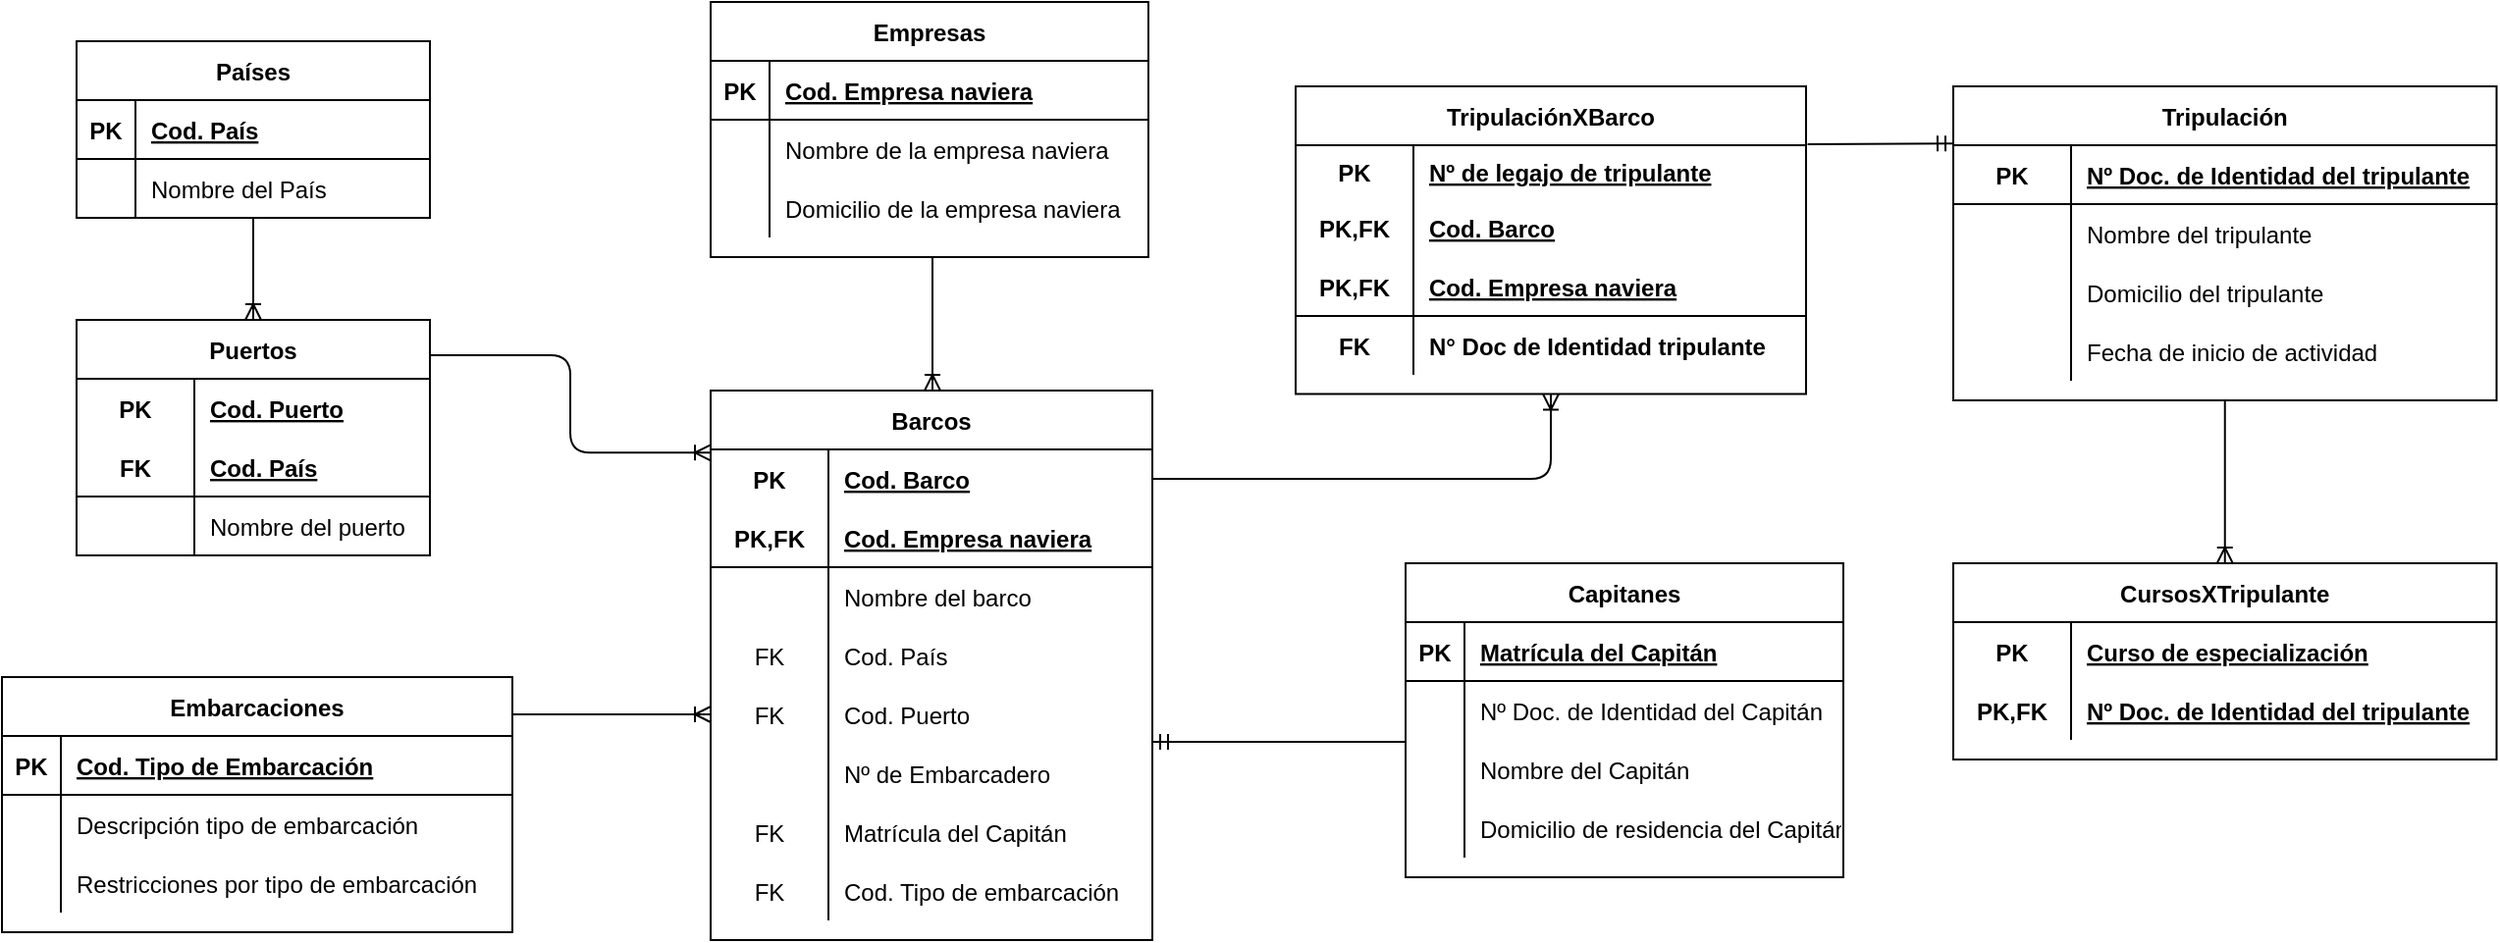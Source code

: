 <mxfile version="14.6.1" type="device"><diagram id="R2lEEEUBdFMjLlhIrx00" name="Page-1"><mxGraphModel dx="1822" dy="1194" grid="0" gridSize="9" guides="1" tooltips="1" connect="1" arrows="1" fold="1" page="0" pageScale="1" pageWidth="850" pageHeight="1100" background="none" math="0" shadow="0" extFonts="Permanent Marker^https://fonts.googleapis.com/css?family=Permanent+Marker"><root><mxCell id="0"/><mxCell id="1" parent="0"/><mxCell id="PJ-6n8jXcff-FLxiBfN3-61" value="Países" style="shape=table;startSize=30;container=1;collapsible=1;childLayout=tableLayout;fixedRows=1;rowLines=0;fontStyle=1;align=center;resizeLast=1;" parent="1" vertex="1"><mxGeometry x="-263" y="-60" width="180" height="90" as="geometry"/></mxCell><mxCell id="PJ-6n8jXcff-FLxiBfN3-62" value="" style="shape=partialRectangle;collapsible=0;dropTarget=0;pointerEvents=0;fillColor=none;top=0;left=0;bottom=1;right=0;points=[[0,0.5],[1,0.5]];portConstraint=eastwest;" parent="PJ-6n8jXcff-FLxiBfN3-61" vertex="1"><mxGeometry y="30" width="180" height="30" as="geometry"/></mxCell><mxCell id="PJ-6n8jXcff-FLxiBfN3-63" value="PK" style="shape=partialRectangle;connectable=0;fillColor=none;top=0;left=0;bottom=0;right=0;fontStyle=1;overflow=hidden;" parent="PJ-6n8jXcff-FLxiBfN3-62" vertex="1"><mxGeometry width="30" height="30" as="geometry"/></mxCell><mxCell id="PJ-6n8jXcff-FLxiBfN3-64" value="Cod. País" style="shape=partialRectangle;connectable=0;fillColor=none;top=0;left=0;bottom=0;right=0;align=left;spacingLeft=6;fontStyle=5;overflow=hidden;" parent="PJ-6n8jXcff-FLxiBfN3-62" vertex="1"><mxGeometry x="30" width="150" height="30" as="geometry"/></mxCell><mxCell id="PJ-6n8jXcff-FLxiBfN3-65" value="" style="shape=partialRectangle;collapsible=0;dropTarget=0;pointerEvents=0;fillColor=none;top=0;left=0;bottom=0;right=0;points=[[0,0.5],[1,0.5]];portConstraint=eastwest;" parent="PJ-6n8jXcff-FLxiBfN3-61" vertex="1"><mxGeometry y="60" width="180" height="30" as="geometry"/></mxCell><mxCell id="PJ-6n8jXcff-FLxiBfN3-66" value="" style="shape=partialRectangle;connectable=0;fillColor=none;top=0;left=0;bottom=0;right=0;editable=1;overflow=hidden;" parent="PJ-6n8jXcff-FLxiBfN3-65" vertex="1"><mxGeometry width="30" height="30" as="geometry"/></mxCell><mxCell id="PJ-6n8jXcff-FLxiBfN3-67" value="Nombre del País" style="shape=partialRectangle;connectable=0;fillColor=none;top=0;left=0;bottom=0;right=0;align=left;spacingLeft=6;overflow=hidden;" parent="PJ-6n8jXcff-FLxiBfN3-65" vertex="1"><mxGeometry x="30" width="150" height="30" as="geometry"/></mxCell><mxCell id="PJ-6n8jXcff-FLxiBfN3-115" value="Puertos" style="shape=table;startSize=30;container=1;collapsible=1;childLayout=tableLayout;fixedRows=1;rowLines=0;fontStyle=1;align=center;resizeLast=1;" parent="1" vertex="1"><mxGeometry x="-263" y="82" width="180" height="120" as="geometry"/></mxCell><mxCell id="PJ-6n8jXcff-FLxiBfN3-116" value="" style="shape=partialRectangle;collapsible=0;dropTarget=0;pointerEvents=0;fillColor=none;top=0;left=0;bottom=0;right=0;points=[[0,0.5],[1,0.5]];portConstraint=eastwest;" parent="PJ-6n8jXcff-FLxiBfN3-115" vertex="1"><mxGeometry y="30" width="180" height="30" as="geometry"/></mxCell><mxCell id="PJ-6n8jXcff-FLxiBfN3-117" value="PK" style="shape=partialRectangle;connectable=0;fillColor=none;top=0;left=0;bottom=0;right=0;fontStyle=1;overflow=hidden;" parent="PJ-6n8jXcff-FLxiBfN3-116" vertex="1"><mxGeometry width="60" height="30" as="geometry"/></mxCell><mxCell id="PJ-6n8jXcff-FLxiBfN3-118" value="Cod. Puerto" style="shape=partialRectangle;connectable=0;fillColor=none;top=0;left=0;bottom=0;right=0;align=left;spacingLeft=6;fontStyle=5;overflow=hidden;" parent="PJ-6n8jXcff-FLxiBfN3-116" vertex="1"><mxGeometry x="60" width="120" height="30" as="geometry"/></mxCell><mxCell id="PJ-6n8jXcff-FLxiBfN3-119" value="" style="shape=partialRectangle;collapsible=0;dropTarget=0;pointerEvents=0;fillColor=none;top=0;left=0;bottom=1;right=0;points=[[0,0.5],[1,0.5]];portConstraint=eastwest;" parent="PJ-6n8jXcff-FLxiBfN3-115" vertex="1"><mxGeometry y="60" width="180" height="30" as="geometry"/></mxCell><mxCell id="PJ-6n8jXcff-FLxiBfN3-120" value="FK" style="shape=partialRectangle;connectable=0;fillColor=none;top=0;left=0;bottom=0;right=0;fontStyle=1;overflow=hidden;" parent="PJ-6n8jXcff-FLxiBfN3-119" vertex="1"><mxGeometry width="60" height="30" as="geometry"/></mxCell><mxCell id="PJ-6n8jXcff-FLxiBfN3-121" value="Cod. País" style="shape=partialRectangle;connectable=0;fillColor=none;top=0;left=0;bottom=0;right=0;align=left;spacingLeft=6;fontStyle=5;overflow=hidden;" parent="PJ-6n8jXcff-FLxiBfN3-119" vertex="1"><mxGeometry x="60" width="120" height="30" as="geometry"/></mxCell><mxCell id="PJ-6n8jXcff-FLxiBfN3-122" value="" style="shape=partialRectangle;collapsible=0;dropTarget=0;pointerEvents=0;fillColor=none;top=0;left=0;bottom=0;right=0;points=[[0,0.5],[1,0.5]];portConstraint=eastwest;" parent="PJ-6n8jXcff-FLxiBfN3-115" vertex="1"><mxGeometry y="90" width="180" height="30" as="geometry"/></mxCell><mxCell id="PJ-6n8jXcff-FLxiBfN3-123" value="" style="shape=partialRectangle;connectable=0;fillColor=none;top=0;left=0;bottom=0;right=0;editable=1;overflow=hidden;" parent="PJ-6n8jXcff-FLxiBfN3-122" vertex="1"><mxGeometry width="60" height="30" as="geometry"/></mxCell><mxCell id="PJ-6n8jXcff-FLxiBfN3-124" value="Nombre del puerto" style="shape=partialRectangle;connectable=0;fillColor=none;top=0;left=0;bottom=0;right=0;align=left;spacingLeft=6;overflow=hidden;" parent="PJ-6n8jXcff-FLxiBfN3-122" vertex="1"><mxGeometry x="60" width="120" height="30" as="geometry"/></mxCell><mxCell id="PJ-6n8jXcff-FLxiBfN3-129" value="Embarcaciones" style="shape=table;startSize=30;container=1;collapsible=1;childLayout=tableLayout;fixedRows=1;rowLines=0;fontStyle=1;align=center;resizeLast=1;" parent="1" vertex="1"><mxGeometry x="-301" y="264" width="260" height="130" as="geometry"/></mxCell><mxCell id="PJ-6n8jXcff-FLxiBfN3-130" value="" style="shape=partialRectangle;collapsible=0;dropTarget=0;pointerEvents=0;fillColor=none;top=0;left=0;bottom=1;right=0;points=[[0,0.5],[1,0.5]];portConstraint=eastwest;" parent="PJ-6n8jXcff-FLxiBfN3-129" vertex="1"><mxGeometry y="30" width="260" height="30" as="geometry"/></mxCell><mxCell id="PJ-6n8jXcff-FLxiBfN3-131" value="PK" style="shape=partialRectangle;connectable=0;fillColor=none;top=0;left=0;bottom=0;right=0;fontStyle=1;overflow=hidden;" parent="PJ-6n8jXcff-FLxiBfN3-130" vertex="1"><mxGeometry width="30" height="30" as="geometry"/></mxCell><mxCell id="PJ-6n8jXcff-FLxiBfN3-132" value="Cod. Tipo de Embarcación" style="shape=partialRectangle;connectable=0;fillColor=none;top=0;left=0;bottom=0;right=0;align=left;spacingLeft=6;fontStyle=5;overflow=hidden;" parent="PJ-6n8jXcff-FLxiBfN3-130" vertex="1"><mxGeometry x="30" width="230" height="30" as="geometry"/></mxCell><mxCell id="PJ-6n8jXcff-FLxiBfN3-133" value="" style="shape=partialRectangle;collapsible=0;dropTarget=0;pointerEvents=0;fillColor=none;top=0;left=0;bottom=0;right=0;points=[[0,0.5],[1,0.5]];portConstraint=eastwest;" parent="PJ-6n8jXcff-FLxiBfN3-129" vertex="1"><mxGeometry y="60" width="260" height="30" as="geometry"/></mxCell><mxCell id="PJ-6n8jXcff-FLxiBfN3-134" value="" style="shape=partialRectangle;connectable=0;fillColor=none;top=0;left=0;bottom=0;right=0;editable=1;overflow=hidden;" parent="PJ-6n8jXcff-FLxiBfN3-133" vertex="1"><mxGeometry width="30" height="30" as="geometry"/></mxCell><mxCell id="PJ-6n8jXcff-FLxiBfN3-135" value="Descripción tipo de embarcación" style="shape=partialRectangle;connectable=0;fillColor=none;top=0;left=0;bottom=0;right=0;align=left;spacingLeft=6;overflow=hidden;" parent="PJ-6n8jXcff-FLxiBfN3-133" vertex="1"><mxGeometry x="30" width="230" height="30" as="geometry"/></mxCell><mxCell id="PJ-6n8jXcff-FLxiBfN3-136" value="" style="shape=partialRectangle;collapsible=0;dropTarget=0;pointerEvents=0;fillColor=none;top=0;left=0;bottom=0;right=0;points=[[0,0.5],[1,0.5]];portConstraint=eastwest;" parent="PJ-6n8jXcff-FLxiBfN3-129" vertex="1"><mxGeometry y="90" width="260" height="30" as="geometry"/></mxCell><mxCell id="PJ-6n8jXcff-FLxiBfN3-137" value="" style="shape=partialRectangle;connectable=0;fillColor=none;top=0;left=0;bottom=0;right=0;editable=1;overflow=hidden;" parent="PJ-6n8jXcff-FLxiBfN3-136" vertex="1"><mxGeometry width="30" height="30" as="geometry"/></mxCell><mxCell id="PJ-6n8jXcff-FLxiBfN3-138" value="Restricciones por tipo de embarcación" style="shape=partialRectangle;connectable=0;fillColor=none;top=0;left=0;bottom=0;right=0;align=left;spacingLeft=6;overflow=hidden;" parent="PJ-6n8jXcff-FLxiBfN3-136" vertex="1"><mxGeometry x="30" width="230" height="30" as="geometry"/></mxCell><mxCell id="PJ-6n8jXcff-FLxiBfN3-143" value="Barcos" style="shape=table;startSize=30;container=1;collapsible=1;childLayout=tableLayout;fixedRows=1;rowLines=0;fontStyle=1;align=center;resizeLast=1;" parent="1" vertex="1"><mxGeometry x="60" y="118" width="225" height="280" as="geometry"/></mxCell><mxCell id="PJ-6n8jXcff-FLxiBfN3-144" value="" style="shape=partialRectangle;collapsible=0;dropTarget=0;pointerEvents=0;fillColor=none;top=0;left=0;bottom=0;right=0;points=[[0,0.5],[1,0.5]];portConstraint=eastwest;" parent="PJ-6n8jXcff-FLxiBfN3-143" vertex="1"><mxGeometry y="30" width="225" height="30" as="geometry"/></mxCell><mxCell id="PJ-6n8jXcff-FLxiBfN3-145" value="PK" style="shape=partialRectangle;connectable=0;fillColor=none;top=0;left=0;bottom=0;right=0;fontStyle=1;overflow=hidden;" parent="PJ-6n8jXcff-FLxiBfN3-144" vertex="1"><mxGeometry width="60" height="30" as="geometry"/></mxCell><mxCell id="PJ-6n8jXcff-FLxiBfN3-146" value="Cod. Barco" style="shape=partialRectangle;connectable=0;fillColor=none;top=0;left=0;bottom=0;right=0;align=left;spacingLeft=6;fontStyle=5;overflow=hidden;" parent="PJ-6n8jXcff-FLxiBfN3-144" vertex="1"><mxGeometry x="60" width="165" height="30" as="geometry"/></mxCell><mxCell id="PJ-6n8jXcff-FLxiBfN3-147" value="" style="shape=partialRectangle;collapsible=0;dropTarget=0;pointerEvents=0;fillColor=none;top=0;left=0;bottom=1;right=0;points=[[0,0.5],[1,0.5]];portConstraint=eastwest;" parent="PJ-6n8jXcff-FLxiBfN3-143" vertex="1"><mxGeometry y="60" width="225" height="30" as="geometry"/></mxCell><mxCell id="PJ-6n8jXcff-FLxiBfN3-148" value="PK,FK" style="shape=partialRectangle;connectable=0;fillColor=none;top=0;left=0;bottom=0;right=0;fontStyle=1;overflow=hidden;" parent="PJ-6n8jXcff-FLxiBfN3-147" vertex="1"><mxGeometry width="60" height="30" as="geometry"/></mxCell><mxCell id="PJ-6n8jXcff-FLxiBfN3-149" value="Cod. Empresa naviera" style="shape=partialRectangle;connectable=0;fillColor=none;top=0;left=0;bottom=0;right=0;align=left;spacingLeft=6;fontStyle=5;overflow=hidden;" parent="PJ-6n8jXcff-FLxiBfN3-147" vertex="1"><mxGeometry x="60" width="165" height="30" as="geometry"/></mxCell><mxCell id="PJ-6n8jXcff-FLxiBfN3-150" value="" style="shape=partialRectangle;collapsible=0;dropTarget=0;pointerEvents=0;fillColor=none;top=0;left=0;bottom=0;right=0;points=[[0,0.5],[1,0.5]];portConstraint=eastwest;" parent="PJ-6n8jXcff-FLxiBfN3-143" vertex="1"><mxGeometry y="90" width="225" height="30" as="geometry"/></mxCell><mxCell id="PJ-6n8jXcff-FLxiBfN3-151" value="" style="shape=partialRectangle;connectable=0;fillColor=none;top=0;left=0;bottom=0;right=0;editable=1;overflow=hidden;" parent="PJ-6n8jXcff-FLxiBfN3-150" vertex="1"><mxGeometry width="60" height="30" as="geometry"/></mxCell><mxCell id="PJ-6n8jXcff-FLxiBfN3-152" value="Nombre del barco" style="shape=partialRectangle;connectable=0;fillColor=none;top=0;left=0;bottom=0;right=0;align=left;spacingLeft=6;overflow=hidden;" parent="PJ-6n8jXcff-FLxiBfN3-150" vertex="1"><mxGeometry x="60" width="165" height="30" as="geometry"/></mxCell><mxCell id="PJ-6n8jXcff-FLxiBfN3-153" value="" style="shape=partialRectangle;collapsible=0;dropTarget=0;pointerEvents=0;fillColor=none;top=0;left=0;bottom=0;right=0;points=[[0,0.5],[1,0.5]];portConstraint=eastwest;" parent="PJ-6n8jXcff-FLxiBfN3-143" vertex="1"><mxGeometry y="120" width="225" height="30" as="geometry"/></mxCell><mxCell id="PJ-6n8jXcff-FLxiBfN3-154" value="FK" style="shape=partialRectangle;connectable=0;fillColor=none;top=0;left=0;bottom=0;right=0;editable=1;overflow=hidden;" parent="PJ-6n8jXcff-FLxiBfN3-153" vertex="1"><mxGeometry width="60" height="30" as="geometry"/></mxCell><mxCell id="PJ-6n8jXcff-FLxiBfN3-155" value="Cod. País" style="shape=partialRectangle;connectable=0;fillColor=none;top=0;left=0;bottom=0;right=0;align=left;spacingLeft=6;overflow=hidden;" parent="PJ-6n8jXcff-FLxiBfN3-153" vertex="1"><mxGeometry x="60" width="165" height="30" as="geometry"/></mxCell><mxCell id="PJ-6n8jXcff-FLxiBfN3-171" style="shape=partialRectangle;collapsible=0;dropTarget=0;pointerEvents=0;fillColor=none;top=0;left=0;bottom=0;right=0;points=[[0,0.5],[1,0.5]];portConstraint=eastwest;" parent="PJ-6n8jXcff-FLxiBfN3-143" vertex="1"><mxGeometry y="150" width="225" height="30" as="geometry"/></mxCell><mxCell id="PJ-6n8jXcff-FLxiBfN3-172" value="FK" style="shape=partialRectangle;connectable=0;fillColor=none;top=0;left=0;bottom=0;right=0;editable=1;overflow=hidden;" parent="PJ-6n8jXcff-FLxiBfN3-171" vertex="1"><mxGeometry width="60" height="30" as="geometry"/></mxCell><mxCell id="PJ-6n8jXcff-FLxiBfN3-173" value="Cod. Puerto" style="shape=partialRectangle;connectable=0;fillColor=none;top=0;left=0;bottom=0;right=0;align=left;spacingLeft=6;overflow=hidden;" parent="PJ-6n8jXcff-FLxiBfN3-171" vertex="1"><mxGeometry x="60" width="165" height="30" as="geometry"/></mxCell><mxCell id="PJ-6n8jXcff-FLxiBfN3-168" style="shape=partialRectangle;collapsible=0;dropTarget=0;pointerEvents=0;fillColor=none;top=0;left=0;bottom=0;right=0;points=[[0,0.5],[1,0.5]];portConstraint=eastwest;" parent="PJ-6n8jXcff-FLxiBfN3-143" vertex="1"><mxGeometry y="180" width="225" height="30" as="geometry"/></mxCell><mxCell id="PJ-6n8jXcff-FLxiBfN3-169" style="shape=partialRectangle;connectable=0;fillColor=none;top=0;left=0;bottom=0;right=0;editable=1;overflow=hidden;" parent="PJ-6n8jXcff-FLxiBfN3-168" vertex="1"><mxGeometry width="60" height="30" as="geometry"/></mxCell><mxCell id="PJ-6n8jXcff-FLxiBfN3-170" value="Nº de Embarcadero" style="shape=partialRectangle;connectable=0;fillColor=none;top=0;left=0;bottom=0;right=0;align=left;spacingLeft=6;overflow=hidden;" parent="PJ-6n8jXcff-FLxiBfN3-168" vertex="1"><mxGeometry x="60" width="165" height="30" as="geometry"/></mxCell><mxCell id="PJ-6n8jXcff-FLxiBfN3-165" style="shape=partialRectangle;collapsible=0;dropTarget=0;pointerEvents=0;fillColor=none;top=0;left=0;bottom=0;right=0;points=[[0,0.5],[1,0.5]];portConstraint=eastwest;" parent="PJ-6n8jXcff-FLxiBfN3-143" vertex="1"><mxGeometry y="210" width="225" height="30" as="geometry"/></mxCell><mxCell id="PJ-6n8jXcff-FLxiBfN3-166" value="FK" style="shape=partialRectangle;connectable=0;fillColor=none;top=0;left=0;bottom=0;right=0;editable=1;overflow=hidden;" parent="PJ-6n8jXcff-FLxiBfN3-165" vertex="1"><mxGeometry width="60" height="30" as="geometry"/></mxCell><mxCell id="PJ-6n8jXcff-FLxiBfN3-167" value="Matrícula del Capitán" style="shape=partialRectangle;connectable=0;fillColor=none;top=0;left=0;bottom=0;right=0;align=left;spacingLeft=6;overflow=hidden;" parent="PJ-6n8jXcff-FLxiBfN3-165" vertex="1"><mxGeometry x="60" width="165" height="30" as="geometry"/></mxCell><mxCell id="PJ-6n8jXcff-FLxiBfN3-162" style="shape=partialRectangle;collapsible=0;dropTarget=0;pointerEvents=0;fillColor=none;top=0;left=0;bottom=0;right=0;points=[[0,0.5],[1,0.5]];portConstraint=eastwest;" parent="PJ-6n8jXcff-FLxiBfN3-143" vertex="1"><mxGeometry y="240" width="225" height="30" as="geometry"/></mxCell><mxCell id="PJ-6n8jXcff-FLxiBfN3-163" value="FK" style="shape=partialRectangle;connectable=0;fillColor=none;top=0;left=0;bottom=0;right=0;editable=1;overflow=hidden;" parent="PJ-6n8jXcff-FLxiBfN3-162" vertex="1"><mxGeometry width="60" height="30" as="geometry"/></mxCell><mxCell id="PJ-6n8jXcff-FLxiBfN3-164" value="Cod. Tipo de embarcación" style="shape=partialRectangle;connectable=0;fillColor=none;top=0;left=0;bottom=0;right=0;align=left;spacingLeft=6;overflow=hidden;" parent="PJ-6n8jXcff-FLxiBfN3-162" vertex="1"><mxGeometry x="60" width="165" height="30" as="geometry"/></mxCell><mxCell id="PJ-6n8jXcff-FLxiBfN3-175" value="Empresas" style="shape=table;startSize=30;container=1;collapsible=1;childLayout=tableLayout;fixedRows=1;rowLines=0;fontStyle=1;align=center;resizeLast=1;" parent="1" vertex="1"><mxGeometry x="60" y="-80" width="223" height="130" as="geometry"/></mxCell><mxCell id="PJ-6n8jXcff-FLxiBfN3-176" value="" style="shape=partialRectangle;collapsible=0;dropTarget=0;pointerEvents=0;fillColor=none;top=0;left=0;bottom=1;right=0;points=[[0,0.5],[1,0.5]];portConstraint=eastwest;" parent="PJ-6n8jXcff-FLxiBfN3-175" vertex="1"><mxGeometry y="30" width="223" height="30" as="geometry"/></mxCell><mxCell id="PJ-6n8jXcff-FLxiBfN3-177" value="PK" style="shape=partialRectangle;connectable=0;fillColor=none;top=0;left=0;bottom=0;right=0;fontStyle=1;overflow=hidden;" parent="PJ-6n8jXcff-FLxiBfN3-176" vertex="1"><mxGeometry width="30" height="30" as="geometry"/></mxCell><mxCell id="PJ-6n8jXcff-FLxiBfN3-178" value="Cod. Empresa naviera" style="shape=partialRectangle;connectable=0;fillColor=none;top=0;left=0;bottom=0;right=0;align=left;spacingLeft=6;fontStyle=5;overflow=hidden;" parent="PJ-6n8jXcff-FLxiBfN3-176" vertex="1"><mxGeometry x="30" width="193" height="30" as="geometry"/></mxCell><mxCell id="PJ-6n8jXcff-FLxiBfN3-179" value="" style="shape=partialRectangle;collapsible=0;dropTarget=0;pointerEvents=0;fillColor=none;top=0;left=0;bottom=0;right=0;points=[[0,0.5],[1,0.5]];portConstraint=eastwest;" parent="PJ-6n8jXcff-FLxiBfN3-175" vertex="1"><mxGeometry y="60" width="223" height="30" as="geometry"/></mxCell><mxCell id="PJ-6n8jXcff-FLxiBfN3-180" value="" style="shape=partialRectangle;connectable=0;fillColor=none;top=0;left=0;bottom=0;right=0;editable=1;overflow=hidden;" parent="PJ-6n8jXcff-FLxiBfN3-179" vertex="1"><mxGeometry width="30" height="30" as="geometry"/></mxCell><mxCell id="PJ-6n8jXcff-FLxiBfN3-181" value="Nombre de la empresa naviera" style="shape=partialRectangle;connectable=0;fillColor=none;top=0;left=0;bottom=0;right=0;align=left;spacingLeft=6;overflow=hidden;" parent="PJ-6n8jXcff-FLxiBfN3-179" vertex="1"><mxGeometry x="30" width="193" height="30" as="geometry"/></mxCell><mxCell id="PJ-6n8jXcff-FLxiBfN3-182" value="" style="shape=partialRectangle;collapsible=0;dropTarget=0;pointerEvents=0;fillColor=none;top=0;left=0;bottom=0;right=0;points=[[0,0.5],[1,0.5]];portConstraint=eastwest;" parent="PJ-6n8jXcff-FLxiBfN3-175" vertex="1"><mxGeometry y="90" width="223" height="30" as="geometry"/></mxCell><mxCell id="PJ-6n8jXcff-FLxiBfN3-183" value="" style="shape=partialRectangle;connectable=0;fillColor=none;top=0;left=0;bottom=0;right=0;editable=1;overflow=hidden;" parent="PJ-6n8jXcff-FLxiBfN3-182" vertex="1"><mxGeometry width="30" height="30" as="geometry"/></mxCell><mxCell id="PJ-6n8jXcff-FLxiBfN3-184" value="Domicilio de la empresa naviera" style="shape=partialRectangle;connectable=0;fillColor=none;top=0;left=0;bottom=0;right=0;align=left;spacingLeft=6;overflow=hidden;" parent="PJ-6n8jXcff-FLxiBfN3-182" vertex="1"><mxGeometry x="30" width="193" height="30" as="geometry"/></mxCell><mxCell id="PJ-6n8jXcff-FLxiBfN3-220" value="TripulaciónXBarco" style="shape=table;startSize=30;container=1;collapsible=1;childLayout=tableLayout;fixedRows=1;rowLines=0;fontStyle=1;align=center;resizeLast=1;" parent="1" vertex="1"><mxGeometry x="358" y="-37" width="260" height="156.75" as="geometry"/></mxCell><mxCell id="PJ-6n8jXcff-FLxiBfN3-221" value="" style="shape=partialRectangle;collapsible=0;dropTarget=0;pointerEvents=0;fillColor=none;top=0;left=0;bottom=0;right=0;points=[[0,0.5],[1,0.5]];portConstraint=eastwest;" parent="PJ-6n8jXcff-FLxiBfN3-220" vertex="1"><mxGeometry y="30" width="260" height="27" as="geometry"/></mxCell><mxCell id="PJ-6n8jXcff-FLxiBfN3-222" value="PK" style="shape=partialRectangle;connectable=0;fillColor=none;top=0;left=0;bottom=0;right=0;fontStyle=1;overflow=hidden;" parent="PJ-6n8jXcff-FLxiBfN3-221" vertex="1"><mxGeometry width="60" height="27" as="geometry"/></mxCell><mxCell id="PJ-6n8jXcff-FLxiBfN3-223" value="Nº de legajo de tripulante" style="shape=partialRectangle;connectable=0;fillColor=none;top=0;left=0;bottom=0;right=0;align=left;spacingLeft=6;fontStyle=5;overflow=hidden;" parent="PJ-6n8jXcff-FLxiBfN3-221" vertex="1"><mxGeometry x="60" width="200" height="27" as="geometry"/></mxCell><mxCell id="PJ-6n8jXcff-FLxiBfN3-236" style="shape=partialRectangle;collapsible=0;dropTarget=0;pointerEvents=0;fillColor=none;top=0;left=0;bottom=0;right=0;points=[[0,0.5],[1,0.5]];portConstraint=eastwest;" parent="PJ-6n8jXcff-FLxiBfN3-220" vertex="1"><mxGeometry y="57" width="260" height="30" as="geometry"/></mxCell><mxCell id="PJ-6n8jXcff-FLxiBfN3-237" value="PK,FK" style="shape=partialRectangle;connectable=0;fillColor=none;top=0;left=0;bottom=0;right=0;fontStyle=1;overflow=hidden;" parent="PJ-6n8jXcff-FLxiBfN3-236" vertex="1"><mxGeometry width="60" height="30" as="geometry"/></mxCell><mxCell id="PJ-6n8jXcff-FLxiBfN3-238" value="Cod. Barco" style="shape=partialRectangle;connectable=0;fillColor=none;top=0;left=0;bottom=0;right=0;align=left;spacingLeft=6;fontStyle=5;overflow=hidden;" parent="PJ-6n8jXcff-FLxiBfN3-236" vertex="1"><mxGeometry x="60" width="200" height="30" as="geometry"/></mxCell><mxCell id="PJ-6n8jXcff-FLxiBfN3-224" value="" style="shape=partialRectangle;collapsible=0;dropTarget=0;pointerEvents=0;fillColor=none;top=0;left=0;bottom=1;right=0;points=[[0,0.5],[1,0.5]];portConstraint=eastwest;" parent="PJ-6n8jXcff-FLxiBfN3-220" vertex="1"><mxGeometry y="87" width="260" height="30" as="geometry"/></mxCell><mxCell id="PJ-6n8jXcff-FLxiBfN3-225" value="PK,FK" style="shape=partialRectangle;connectable=0;fillColor=none;top=0;left=0;bottom=0;right=0;fontStyle=1;overflow=hidden;" parent="PJ-6n8jXcff-FLxiBfN3-224" vertex="1"><mxGeometry width="60" height="30" as="geometry"/></mxCell><mxCell id="PJ-6n8jXcff-FLxiBfN3-226" value="Cod. Empresa naviera" style="shape=partialRectangle;connectable=0;fillColor=none;top=0;left=0;bottom=0;right=0;align=left;spacingLeft=6;fontStyle=5;overflow=hidden;" parent="PJ-6n8jXcff-FLxiBfN3-224" vertex="1"><mxGeometry x="60" width="200" height="30" as="geometry"/></mxCell><mxCell id="J7C5tm2A4hJFqsb3yKt7-4" value="" style="shape=partialRectangle;collapsible=0;dropTarget=0;pointerEvents=0;fillColor=none;top=0;left=0;bottom=0;right=0;points=[[0,0.5],[1,0.5]];portConstraint=eastwest;" vertex="1" parent="PJ-6n8jXcff-FLxiBfN3-220"><mxGeometry y="117" width="260" height="30" as="geometry"/></mxCell><mxCell id="J7C5tm2A4hJFqsb3yKt7-5" value="FK" style="shape=partialRectangle;connectable=0;fillColor=none;top=0;left=0;bottom=0;right=0;fontStyle=1;overflow=hidden;shadow=0;strokeWidth=1;" vertex="1" parent="J7C5tm2A4hJFqsb3yKt7-4"><mxGeometry width="60" height="30" as="geometry"/></mxCell><mxCell id="J7C5tm2A4hJFqsb3yKt7-6" value="N° Doc de Identidad tripulante" style="shape=partialRectangle;connectable=0;fillColor=none;top=0;left=0;bottom=0;right=0;align=left;spacingLeft=6;fontStyle=1;overflow=hidden;shadow=0;strokeWidth=1;" vertex="1" parent="J7C5tm2A4hJFqsb3yKt7-4"><mxGeometry x="60" width="200" height="30" as="geometry"/></mxCell><mxCell id="PJ-6n8jXcff-FLxiBfN3-239" value="CursosXTripulante" style="shape=table;startSize=30;container=1;collapsible=1;childLayout=tableLayout;fixedRows=1;rowLines=0;fontStyle=1;align=center;resizeLast=1;" parent="1" vertex="1"><mxGeometry x="693" y="206" width="276.75" height="100" as="geometry"/></mxCell><mxCell id="PJ-6n8jXcff-FLxiBfN3-240" value="" style="shape=partialRectangle;collapsible=0;dropTarget=0;pointerEvents=0;fillColor=none;top=0;left=0;bottom=0;right=0;points=[[0,0.5],[1,0.5]];portConstraint=eastwest;" parent="PJ-6n8jXcff-FLxiBfN3-239" vertex="1"><mxGeometry y="30" width="276.75" height="30" as="geometry"/></mxCell><mxCell id="PJ-6n8jXcff-FLxiBfN3-241" value="PK" style="shape=partialRectangle;connectable=0;fillColor=none;top=0;left=0;bottom=0;right=0;fontStyle=1;overflow=hidden;" parent="PJ-6n8jXcff-FLxiBfN3-240" vertex="1"><mxGeometry width="60" height="30" as="geometry"/></mxCell><mxCell id="PJ-6n8jXcff-FLxiBfN3-242" value="Curso de especialización" style="shape=partialRectangle;connectable=0;fillColor=none;top=0;left=0;bottom=0;right=0;align=left;spacingLeft=6;fontStyle=5;overflow=hidden;" parent="PJ-6n8jXcff-FLxiBfN3-240" vertex="1"><mxGeometry x="60" width="216.75" height="30" as="geometry"/></mxCell><mxCell id="PJ-6n8jXcff-FLxiBfN3-252" style="shape=partialRectangle;collapsible=0;dropTarget=0;pointerEvents=0;fillColor=none;top=0;left=0;bottom=0;right=0;points=[[0,0.5],[1,0.5]];portConstraint=eastwest;" parent="PJ-6n8jXcff-FLxiBfN3-239" vertex="1"><mxGeometry y="60" width="276.75" height="30" as="geometry"/></mxCell><mxCell id="PJ-6n8jXcff-FLxiBfN3-253" value="PK,FK" style="shape=partialRectangle;connectable=0;fillColor=none;top=0;left=0;bottom=0;right=0;fontStyle=1;overflow=hidden;" parent="PJ-6n8jXcff-FLxiBfN3-252" vertex="1"><mxGeometry width="60" height="30" as="geometry"/></mxCell><mxCell id="PJ-6n8jXcff-FLxiBfN3-254" value="Nº Doc. de Identidad del tripulante" style="shape=partialRectangle;connectable=0;fillColor=none;top=0;left=0;bottom=0;right=0;align=left;spacingLeft=6;fontStyle=5;overflow=hidden;" parent="PJ-6n8jXcff-FLxiBfN3-252" vertex="1"><mxGeometry x="60" width="216.75" height="30" as="geometry"/></mxCell><mxCell id="RGW5aQLPj-XnxgQfSlTx-42" style="edgeStyle=orthogonalEdgeStyle;rounded=0;orthogonalLoop=1;jettySize=auto;html=1;endArrow=ERoneToMany;endFill=0;" parent="1" source="PJ-6n8jXcff-FLxiBfN3-255" target="PJ-6n8jXcff-FLxiBfN3-239" edge="1"><mxGeometry relative="1" as="geometry"/></mxCell><mxCell id="PJ-6n8jXcff-FLxiBfN3-255" value="Tripulación" style="shape=table;startSize=30;container=1;collapsible=1;childLayout=tableLayout;fixedRows=1;rowLines=0;fontStyle=1;align=center;resizeLast=1;" parent="1" vertex="1"><mxGeometry x="693" y="-37" width="276.75" height="160" as="geometry"/></mxCell><mxCell id="PJ-6n8jXcff-FLxiBfN3-259" value="" style="shape=partialRectangle;collapsible=0;dropTarget=0;pointerEvents=0;fillColor=none;top=0;left=0;bottom=1;right=0;points=[[0,0.5],[1,0.5]];portConstraint=eastwest;" parent="PJ-6n8jXcff-FLxiBfN3-255" vertex="1"><mxGeometry y="30" width="276.75" height="30" as="geometry"/></mxCell><mxCell id="PJ-6n8jXcff-FLxiBfN3-260" value="PK" style="shape=partialRectangle;connectable=0;fillColor=none;top=0;left=0;bottom=0;right=0;fontStyle=1;overflow=hidden;" parent="PJ-6n8jXcff-FLxiBfN3-259" vertex="1"><mxGeometry width="60" height="30" as="geometry"/></mxCell><mxCell id="PJ-6n8jXcff-FLxiBfN3-261" value="Nº Doc. de Identidad del tripulante" style="shape=partialRectangle;connectable=0;fillColor=none;top=0;left=0;bottom=0;right=0;align=left;spacingLeft=6;fontStyle=5;overflow=hidden;" parent="PJ-6n8jXcff-FLxiBfN3-259" vertex="1"><mxGeometry x="60" width="216.75" height="30" as="geometry"/></mxCell><mxCell id="PJ-6n8jXcff-FLxiBfN3-262" value="" style="shape=partialRectangle;collapsible=0;dropTarget=0;pointerEvents=0;fillColor=none;top=0;left=0;bottom=0;right=0;points=[[0,0.5],[1,0.5]];portConstraint=eastwest;" parent="PJ-6n8jXcff-FLxiBfN3-255" vertex="1"><mxGeometry y="60" width="276.75" height="30" as="geometry"/></mxCell><mxCell id="PJ-6n8jXcff-FLxiBfN3-263" value="" style="shape=partialRectangle;connectable=0;fillColor=none;top=0;left=0;bottom=0;right=0;editable=1;overflow=hidden;" parent="PJ-6n8jXcff-FLxiBfN3-262" vertex="1"><mxGeometry width="60" height="30" as="geometry"/></mxCell><mxCell id="PJ-6n8jXcff-FLxiBfN3-264" value="Nombre del tripulante" style="shape=partialRectangle;connectable=0;fillColor=none;top=0;left=0;bottom=0;right=0;align=left;spacingLeft=6;overflow=hidden;" parent="PJ-6n8jXcff-FLxiBfN3-262" vertex="1"><mxGeometry x="60" width="216.75" height="30" as="geometry"/></mxCell><mxCell id="PJ-6n8jXcff-FLxiBfN3-268" style="shape=partialRectangle;collapsible=0;dropTarget=0;pointerEvents=0;fillColor=none;top=0;left=0;bottom=0;right=0;points=[[0,0.5],[1,0.5]];portConstraint=eastwest;" parent="PJ-6n8jXcff-FLxiBfN3-255" vertex="1"><mxGeometry y="90" width="276.75" height="30" as="geometry"/></mxCell><mxCell id="PJ-6n8jXcff-FLxiBfN3-269" style="shape=partialRectangle;connectable=0;fillColor=none;top=0;left=0;bottom=0;right=0;editable=1;overflow=hidden;" parent="PJ-6n8jXcff-FLxiBfN3-268" vertex="1"><mxGeometry width="60" height="30" as="geometry"/></mxCell><mxCell id="PJ-6n8jXcff-FLxiBfN3-270" value="Domicilio del tripulante" style="shape=partialRectangle;connectable=0;fillColor=none;top=0;left=0;bottom=0;right=0;align=left;spacingLeft=6;overflow=hidden;" parent="PJ-6n8jXcff-FLxiBfN3-268" vertex="1"><mxGeometry x="60" width="216.75" height="30" as="geometry"/></mxCell><mxCell id="PJ-6n8jXcff-FLxiBfN3-271" style="shape=partialRectangle;collapsible=0;dropTarget=0;pointerEvents=0;fillColor=none;top=0;left=0;bottom=0;right=0;points=[[0,0.5],[1,0.5]];portConstraint=eastwest;" parent="PJ-6n8jXcff-FLxiBfN3-255" vertex="1"><mxGeometry y="120" width="276.75" height="30" as="geometry"/></mxCell><mxCell id="PJ-6n8jXcff-FLxiBfN3-272" style="shape=partialRectangle;connectable=0;fillColor=none;top=0;left=0;bottom=0;right=0;editable=1;overflow=hidden;" parent="PJ-6n8jXcff-FLxiBfN3-271" vertex="1"><mxGeometry width="60" height="30" as="geometry"/></mxCell><mxCell id="PJ-6n8jXcff-FLxiBfN3-273" value="Fecha de inicio de actividad" style="shape=partialRectangle;connectable=0;fillColor=none;top=0;left=0;bottom=0;right=0;align=left;spacingLeft=6;overflow=hidden;" parent="PJ-6n8jXcff-FLxiBfN3-271" vertex="1"><mxGeometry x="60" width="216.75" height="30" as="geometry"/></mxCell><mxCell id="PJ-6n8jXcff-FLxiBfN3-281" value="" style="edgeStyle=orthogonalEdgeStyle;fontSize=12;html=1;endArrow=ERoneToMany;exitX=1;exitY=0.5;exitDx=0;exitDy=0;" parent="1" source="PJ-6n8jXcff-FLxiBfN3-144" target="PJ-6n8jXcff-FLxiBfN3-220" edge="1"><mxGeometry width="100" height="100" relative="1" as="geometry"><mxPoint x="234" y="220" as="sourcePoint"/><mxPoint x="334" y="120" as="targetPoint"/></mxGeometry></mxCell><mxCell id="PJ-6n8jXcff-FLxiBfN3-284" value="" style="edgeStyle=orthogonalEdgeStyle;fontSize=12;html=1;endArrow=ERoneToMany;" parent="1" source="PJ-6n8jXcff-FLxiBfN3-61" target="PJ-6n8jXcff-FLxiBfN3-115" edge="1"><mxGeometry width="100" height="100" relative="1" as="geometry"><mxPoint x="231" y="227" as="sourcePoint"/><mxPoint x="331" y="127" as="targetPoint"/></mxGeometry></mxCell><mxCell id="PJ-6n8jXcff-FLxiBfN3-290" value="" style="edgeStyle=orthogonalEdgeStyle;fontSize=12;html=1;endArrow=ERoneToMany;" parent="1" source="PJ-6n8jXcff-FLxiBfN3-175" target="PJ-6n8jXcff-FLxiBfN3-143" edge="1"><mxGeometry width="100" height="100" relative="1" as="geometry"><mxPoint x="231" y="227" as="sourcePoint"/><mxPoint x="331" y="127" as="targetPoint"/><Array as="points"><mxPoint x="173" y="64"/><mxPoint x="173" y="64"/></Array></mxGeometry></mxCell><mxCell id="RGW5aQLPj-XnxgQfSlTx-41" style="edgeStyle=orthogonalEdgeStyle;rounded=0;orthogonalLoop=1;jettySize=auto;html=1;endArrow=ERmandOne;endFill=0;startArrow=none;startFill=0;" parent="1" source="RGW5aQLPj-XnxgQfSlTx-1" target="PJ-6n8jXcff-FLxiBfN3-143" edge="1"><mxGeometry relative="1" as="geometry"><Array as="points"><mxPoint x="369" y="297"/><mxPoint x="369" y="297"/></Array></mxGeometry></mxCell><mxCell id="RGW5aQLPj-XnxgQfSlTx-1" value="Capitanes" style="shape=table;startSize=30;container=1;collapsible=1;childLayout=tableLayout;fixedRows=1;rowLines=0;fontStyle=1;align=center;resizeLast=1;" parent="1" vertex="1"><mxGeometry x="414" y="206" width="223" height="160" as="geometry"/></mxCell><mxCell id="RGW5aQLPj-XnxgQfSlTx-2" value="" style="shape=partialRectangle;collapsible=0;dropTarget=0;pointerEvents=0;fillColor=none;top=0;left=0;bottom=1;right=0;points=[[0,0.5],[1,0.5]];portConstraint=eastwest;" parent="RGW5aQLPj-XnxgQfSlTx-1" vertex="1"><mxGeometry y="30" width="223" height="30" as="geometry"/></mxCell><mxCell id="RGW5aQLPj-XnxgQfSlTx-3" value="PK" style="shape=partialRectangle;connectable=0;fillColor=none;top=0;left=0;bottom=0;right=0;fontStyle=1;overflow=hidden;" parent="RGW5aQLPj-XnxgQfSlTx-2" vertex="1"><mxGeometry width="30" height="30" as="geometry"/></mxCell><mxCell id="RGW5aQLPj-XnxgQfSlTx-4" value="Matrícula del Capitán" style="shape=partialRectangle;connectable=0;fillColor=none;top=0;left=0;bottom=0;right=0;align=left;spacingLeft=6;fontStyle=5;overflow=hidden;" parent="RGW5aQLPj-XnxgQfSlTx-2" vertex="1"><mxGeometry x="30" width="193" height="30" as="geometry"/></mxCell><mxCell id="RGW5aQLPj-XnxgQfSlTx-5" value="" style="shape=partialRectangle;collapsible=0;dropTarget=0;pointerEvents=0;fillColor=none;top=0;left=0;bottom=0;right=0;points=[[0,0.5],[1,0.5]];portConstraint=eastwest;" parent="RGW5aQLPj-XnxgQfSlTx-1" vertex="1"><mxGeometry y="60" width="223" height="30" as="geometry"/></mxCell><mxCell id="RGW5aQLPj-XnxgQfSlTx-6" value="" style="shape=partialRectangle;connectable=0;fillColor=none;top=0;left=0;bottom=0;right=0;editable=1;overflow=hidden;" parent="RGW5aQLPj-XnxgQfSlTx-5" vertex="1"><mxGeometry width="30" height="30" as="geometry"/></mxCell><mxCell id="RGW5aQLPj-XnxgQfSlTx-7" value="Nº Doc. de Identidad del Capitán" style="shape=partialRectangle;connectable=0;fillColor=none;top=0;left=0;bottom=0;right=0;align=left;spacingLeft=6;overflow=hidden;" parent="RGW5aQLPj-XnxgQfSlTx-5" vertex="1"><mxGeometry x="30" width="193" height="30" as="geometry"/></mxCell><mxCell id="RGW5aQLPj-XnxgQfSlTx-8" value="" style="shape=partialRectangle;collapsible=0;dropTarget=0;pointerEvents=0;fillColor=none;top=0;left=0;bottom=0;right=0;points=[[0,0.5],[1,0.5]];portConstraint=eastwest;" parent="RGW5aQLPj-XnxgQfSlTx-1" vertex="1"><mxGeometry y="90" width="223" height="30" as="geometry"/></mxCell><mxCell id="RGW5aQLPj-XnxgQfSlTx-9" value="" style="shape=partialRectangle;connectable=0;fillColor=none;top=0;left=0;bottom=0;right=0;editable=1;overflow=hidden;" parent="RGW5aQLPj-XnxgQfSlTx-8" vertex="1"><mxGeometry width="30" height="30" as="geometry"/></mxCell><mxCell id="RGW5aQLPj-XnxgQfSlTx-10" value="Nombre del Capitán" style="shape=partialRectangle;connectable=0;fillColor=none;top=0;left=0;bottom=0;right=0;align=left;spacingLeft=6;overflow=hidden;" parent="RGW5aQLPj-XnxgQfSlTx-8" vertex="1"><mxGeometry x="30" width="193" height="30" as="geometry"/></mxCell><mxCell id="RGW5aQLPj-XnxgQfSlTx-12" style="shape=partialRectangle;collapsible=0;dropTarget=0;pointerEvents=0;fillColor=none;top=0;left=0;bottom=0;right=0;points=[[0,0.5],[1,0.5]];portConstraint=eastwest;" parent="RGW5aQLPj-XnxgQfSlTx-1" vertex="1"><mxGeometry y="120" width="223" height="30" as="geometry"/></mxCell><mxCell id="RGW5aQLPj-XnxgQfSlTx-13" style="shape=partialRectangle;connectable=0;fillColor=none;top=0;left=0;bottom=0;right=0;editable=1;overflow=hidden;" parent="RGW5aQLPj-XnxgQfSlTx-12" vertex="1"><mxGeometry width="30" height="30" as="geometry"/></mxCell><mxCell id="RGW5aQLPj-XnxgQfSlTx-14" value="Domicilio de residencia del Capitán" style="shape=partialRectangle;connectable=0;fillColor=none;top=0;left=0;bottom=0;right=0;align=left;spacingLeft=6;overflow=hidden;" parent="RGW5aQLPj-XnxgQfSlTx-12" vertex="1"><mxGeometry x="30" width="193" height="30" as="geometry"/></mxCell><mxCell id="J7C5tm2A4hJFqsb3yKt7-1" value="" style="fontSize=12;html=1;endArrow=ERoneToMany;exitX=1;exitY=0.15;exitDx=0;exitDy=0;exitPerimeter=0;edgeStyle=orthogonalEdgeStyle;entryX=0;entryY=0.113;entryDx=0;entryDy=0;entryPerimeter=0;" edge="1" parent="1" source="PJ-6n8jXcff-FLxiBfN3-115" target="PJ-6n8jXcff-FLxiBfN3-143"><mxGeometry width="100" height="100" relative="1" as="geometry"><mxPoint x="-164" y="39" as="sourcePoint"/><mxPoint x="61" y="135" as="targetPoint"/></mxGeometry></mxCell><mxCell id="J7C5tm2A4hJFqsb3yKt7-2" value="" style="fontSize=12;html=1;endArrow=ERoneToMany;exitX=1;exitY=0.146;exitDx=0;exitDy=0;exitPerimeter=0;entryX=0;entryY=0.5;entryDx=0;entryDy=0;edgeStyle=orthogonalEdgeStyle;" edge="1" parent="1" source="PJ-6n8jXcff-FLxiBfN3-129" target="PJ-6n8jXcff-FLxiBfN3-171"><mxGeometry width="100" height="100" relative="1" as="geometry"><mxPoint x="-74" y="109" as="sourcePoint"/><mxPoint x="69" y="158.64" as="targetPoint"/></mxGeometry></mxCell><mxCell id="J7C5tm2A4hJFqsb3yKt7-3" style="rounded=0;orthogonalLoop=1;jettySize=auto;html=1;endArrow=ERmandOne;endFill=0;startArrow=none;startFill=0;entryX=0;entryY=0.182;entryDx=0;entryDy=0;exitX=1.003;exitY=-0.017;exitDx=0;exitDy=0;exitPerimeter=0;entryPerimeter=0;" edge="1" parent="1" source="PJ-6n8jXcff-FLxiBfN3-221" target="PJ-6n8jXcff-FLxiBfN3-255"><mxGeometry relative="1" as="geometry"><mxPoint x="423" y="306" as="sourcePoint"/><mxPoint x="294" y="306" as="targetPoint"/></mxGeometry></mxCell></root></mxGraphModel></diagram></mxfile>